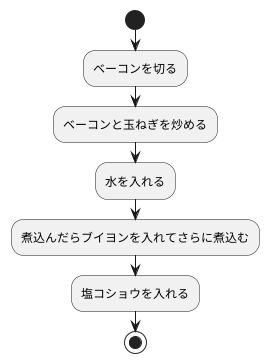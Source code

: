 @startuml 夕食を作る
start
:ベーコンを切る;
:ベーコンと玉ねぎを炒める;
:水を入れる;
:煮込んだらブイヨンを入れてさらに煮込む;
:塩コショウを入れる;
stop
@enduml